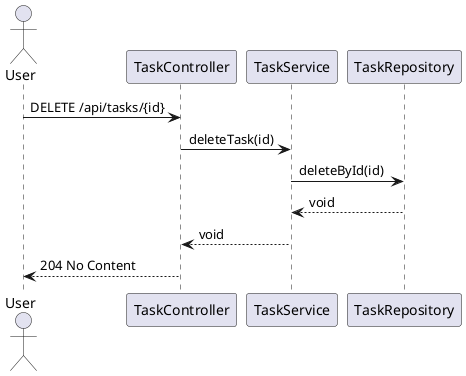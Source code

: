 @startuml
actor User
participant "TaskController" as TC
participant "TaskService" as TS
participant "TaskRepository" as TR

User -> TC: DELETE /api/tasks/{id}
TC -> TS: deleteTask(id)
TS -> TR: deleteById(id)
TR --> TS: void
TS --> TC: void
TC --> User: 204 No Content
@enduml
